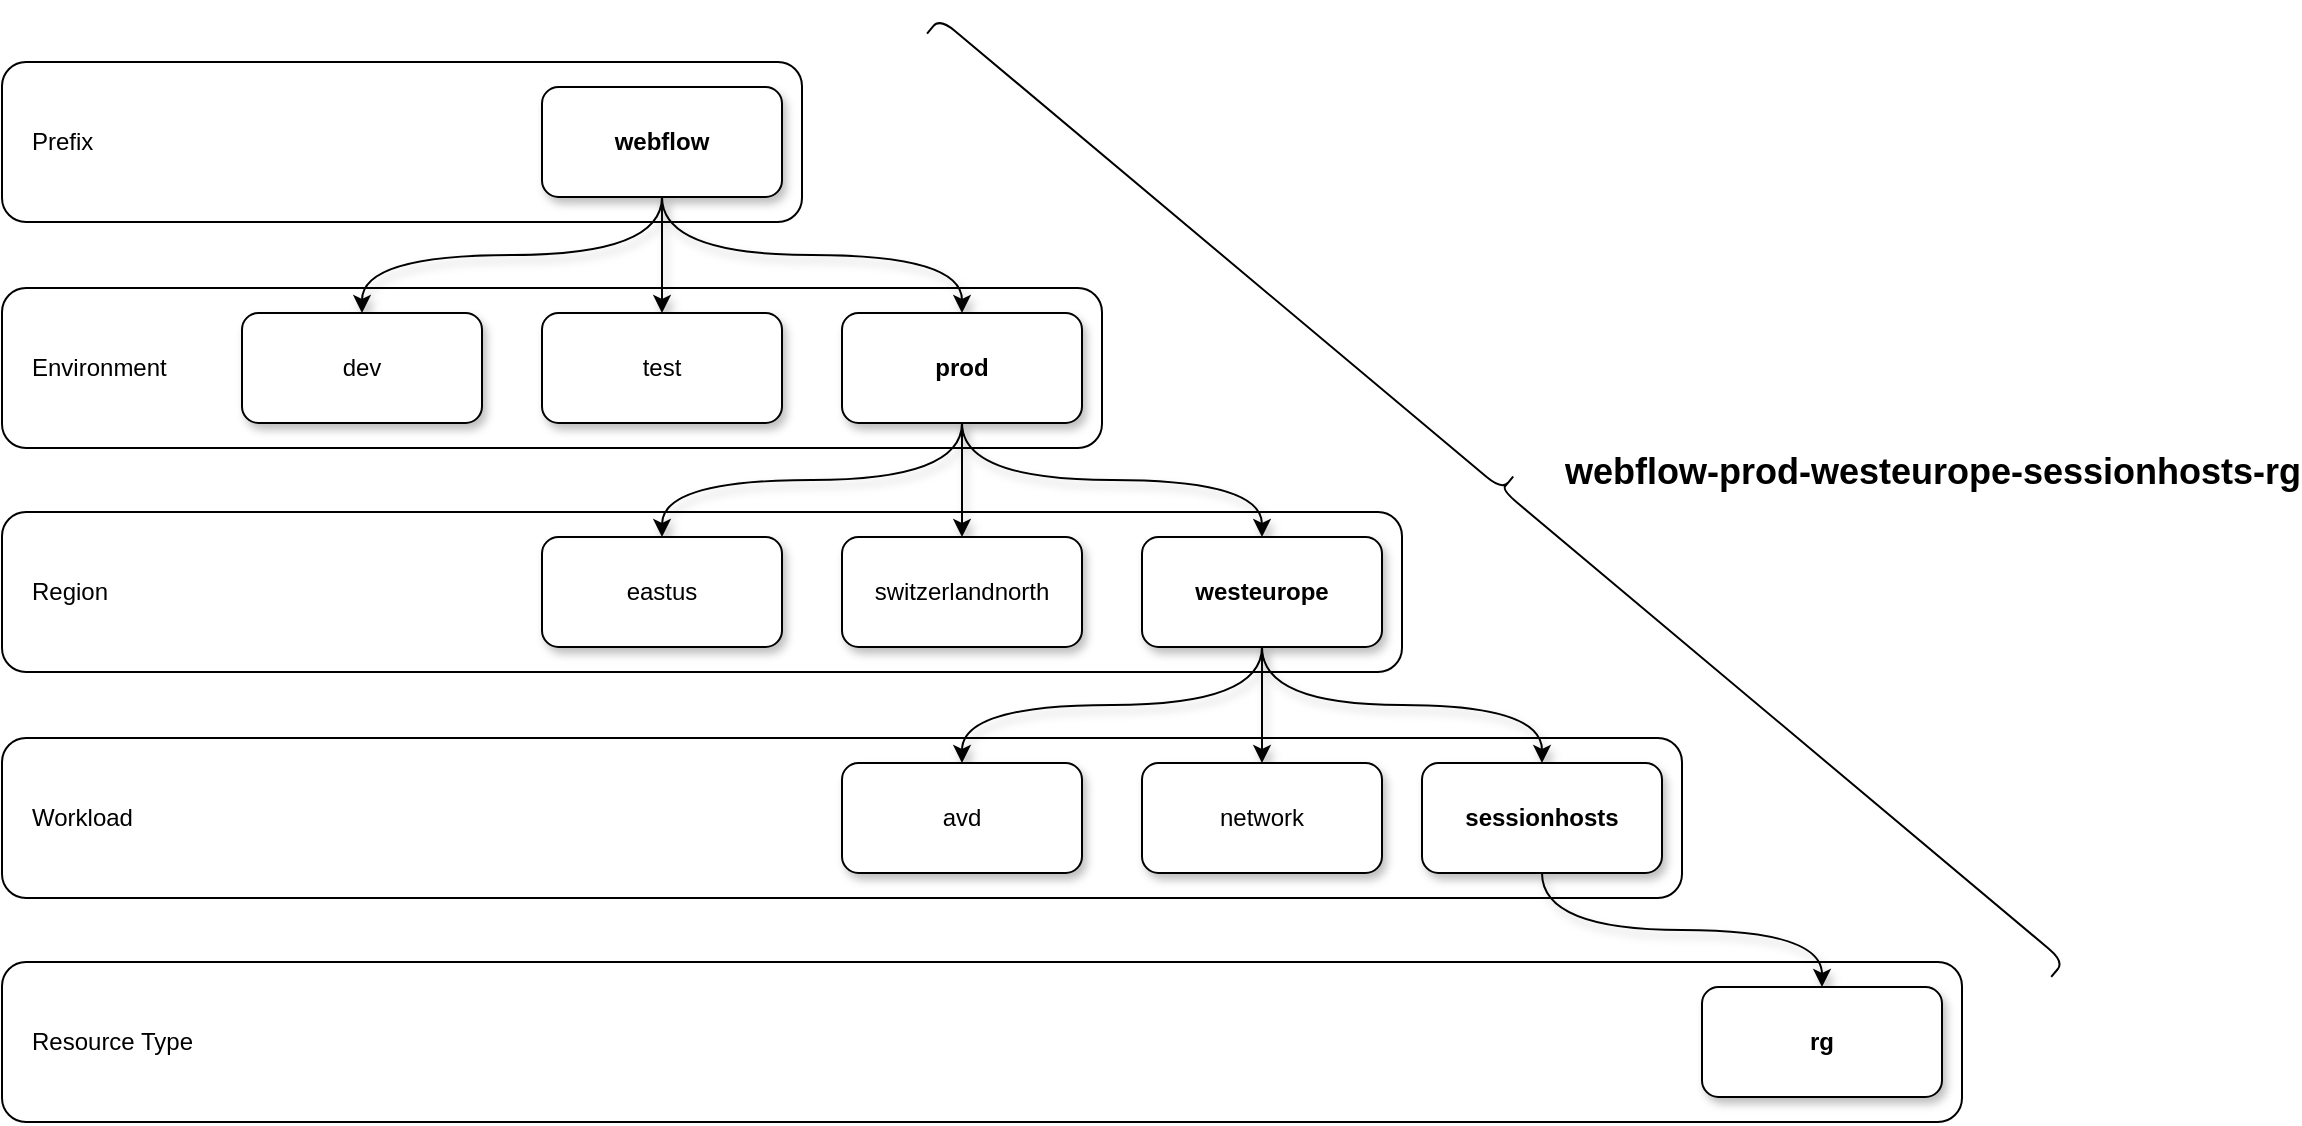 <mxfile version="27.1.6" pages="3">
  <diagram name="resourcegroups" id="-_LWccqno5otxB16wBUi">
    <mxGraphModel dx="1668" dy="889" grid="1" gridSize="10" guides="1" tooltips="1" connect="1" arrows="1" fold="1" page="1" pageScale="1" pageWidth="827" pageHeight="1169" math="0" shadow="0">
      <root>
        <mxCell id="0" />
        <mxCell id="1" parent="0" />
        <mxCell id="Mon_6iK1SjojRYiVnFBE-1" value="Prefix" style="rounded=1;whiteSpace=wrap;html=1;align=left;spacing=15;" vertex="1" parent="1">
          <mxGeometry x="160" y="160" width="400" height="80" as="geometry" />
        </mxCell>
        <mxCell id="Mon_6iK1SjojRYiVnFBE-2" value="Environment" style="rounded=1;whiteSpace=wrap;html=1;strokeColor=default;align=left;verticalAlign=middle;spacing=15;fontFamily=Helvetica;fontSize=12;fontColor=default;fillColor=default;" vertex="1" parent="1">
          <mxGeometry x="160" y="273" width="550" height="80" as="geometry" />
        </mxCell>
        <mxCell id="Mon_6iK1SjojRYiVnFBE-3" value="Region" style="rounded=1;whiteSpace=wrap;html=1;strokeColor=default;align=left;verticalAlign=middle;spacing=15;fontFamily=Helvetica;fontSize=12;fontColor=default;fillColor=default;" vertex="1" parent="1">
          <mxGeometry x="160" y="385" width="700" height="80" as="geometry" />
        </mxCell>
        <mxCell id="Mon_6iK1SjojRYiVnFBE-4" value="Workload" style="rounded=1;whiteSpace=wrap;html=1;strokeColor=default;align=left;verticalAlign=middle;spacing=15;fontFamily=Helvetica;fontSize=12;fontColor=default;fillColor=default;" vertex="1" parent="1">
          <mxGeometry x="160" y="498" width="840" height="80" as="geometry" />
        </mxCell>
        <mxCell id="Mon_6iK1SjojRYiVnFBE-5" value="Resource Type" style="rounded=1;whiteSpace=wrap;html=1;strokeColor=default;align=left;verticalAlign=middle;spacing=15;fontFamily=Helvetica;fontSize=12;fontColor=default;fillColor=default;" vertex="1" parent="1">
          <mxGeometry x="160" y="610" width="980" height="80" as="geometry" />
        </mxCell>
        <mxCell id="Mon_6iK1SjojRYiVnFBE-24" style="edgeStyle=orthogonalEdgeStyle;rounded=0;orthogonalLoop=1;jettySize=auto;html=1;curved=1;exitX=0.5;exitY=1;exitDx=0;exitDy=0;shadow=1;" edge="1" parent="1" source="Mon_6iK1SjojRYiVnFBE-11" target="Mon_6iK1SjojRYiVnFBE-15">
          <mxGeometry relative="1" as="geometry" />
        </mxCell>
        <mxCell id="Mon_6iK1SjojRYiVnFBE-25" style="edgeStyle=orthogonalEdgeStyle;rounded=0;orthogonalLoop=1;jettySize=auto;html=1;entryX=0.5;entryY=0;entryDx=0;entryDy=0;curved=1;shadow=1;" edge="1" parent="1" source="Mon_6iK1SjojRYiVnFBE-11" target="Mon_6iK1SjojRYiVnFBE-12">
          <mxGeometry relative="1" as="geometry" />
        </mxCell>
        <mxCell id="Mon_6iK1SjojRYiVnFBE-26" style="edgeStyle=orthogonalEdgeStyle;rounded=0;orthogonalLoop=1;jettySize=auto;html=1;entryX=0.5;entryY=0;entryDx=0;entryDy=0;exitX=0.5;exitY=1;exitDx=0;exitDy=0;curved=1;shadow=1;" edge="1" parent="1" source="Mon_6iK1SjojRYiVnFBE-11" target="Mon_6iK1SjojRYiVnFBE-13">
          <mxGeometry relative="1" as="geometry" />
        </mxCell>
        <mxCell id="Mon_6iK1SjojRYiVnFBE-11" value="webflow" style="rounded=1;whiteSpace=wrap;html=1;fontStyle=1;shadow=1;" vertex="1" parent="1">
          <mxGeometry x="430" y="172.5" width="120" height="55" as="geometry" />
        </mxCell>
        <mxCell id="Mon_6iK1SjojRYiVnFBE-12" value="test" style="rounded=1;whiteSpace=wrap;html=1;shadow=1;" vertex="1" parent="1">
          <mxGeometry x="430" y="285.5" width="120" height="55" as="geometry" />
        </mxCell>
        <mxCell id="Mon_6iK1SjojRYiVnFBE-27" style="edgeStyle=orthogonalEdgeStyle;rounded=0;orthogonalLoop=1;jettySize=auto;html=1;entryX=0.5;entryY=0;entryDx=0;entryDy=0;curved=1;exitX=0.5;exitY=1;exitDx=0;exitDy=0;shadow=1;" edge="1" parent="1" source="Mon_6iK1SjojRYiVnFBE-13" target="Mon_6iK1SjojRYiVnFBE-18">
          <mxGeometry relative="1" as="geometry" />
        </mxCell>
        <mxCell id="Mon_6iK1SjojRYiVnFBE-28" style="edgeStyle=orthogonalEdgeStyle;rounded=0;orthogonalLoop=1;jettySize=auto;html=1;entryX=0.5;entryY=0;entryDx=0;entryDy=0;curved=1;shadow=1;" edge="1" parent="1" source="Mon_6iK1SjojRYiVnFBE-13" target="Mon_6iK1SjojRYiVnFBE-17">
          <mxGeometry relative="1" as="geometry" />
        </mxCell>
        <mxCell id="Mon_6iK1SjojRYiVnFBE-29" style="edgeStyle=orthogonalEdgeStyle;rounded=0;orthogonalLoop=1;jettySize=auto;html=1;entryX=0.5;entryY=0;entryDx=0;entryDy=0;curved=1;exitX=0.5;exitY=1;exitDx=0;exitDy=0;shadow=1;" edge="1" parent="1" source="Mon_6iK1SjojRYiVnFBE-13" target="Mon_6iK1SjojRYiVnFBE-16">
          <mxGeometry relative="1" as="geometry" />
        </mxCell>
        <mxCell id="Mon_6iK1SjojRYiVnFBE-13" value="prod" style="rounded=1;whiteSpace=wrap;html=1;fontStyle=1;shadow=1;" vertex="1" parent="1">
          <mxGeometry x="580" y="285.5" width="120" height="55" as="geometry" />
        </mxCell>
        <mxCell id="Mon_6iK1SjojRYiVnFBE-15" value="dev" style="rounded=1;whiteSpace=wrap;html=1;shadow=1;" vertex="1" parent="1">
          <mxGeometry x="280" y="285.5" width="120" height="55" as="geometry" />
        </mxCell>
        <mxCell id="Mon_6iK1SjojRYiVnFBE-30" style="edgeStyle=orthogonalEdgeStyle;rounded=0;orthogonalLoop=1;jettySize=auto;html=1;entryX=0.5;entryY=0;entryDx=0;entryDy=0;curved=1;exitX=0.5;exitY=1;exitDx=0;exitDy=0;shadow=1;" edge="1" parent="1" source="Mon_6iK1SjojRYiVnFBE-16" target="Mon_6iK1SjojRYiVnFBE-19">
          <mxGeometry relative="1" as="geometry" />
        </mxCell>
        <mxCell id="Mon_6iK1SjojRYiVnFBE-31" style="edgeStyle=orthogonalEdgeStyle;rounded=0;orthogonalLoop=1;jettySize=auto;html=1;entryX=0.5;entryY=0;entryDx=0;entryDy=0;curved=1;shadow=1;" edge="1" parent="1" source="Mon_6iK1SjojRYiVnFBE-16" target="Mon_6iK1SjojRYiVnFBE-20">
          <mxGeometry relative="1" as="geometry" />
        </mxCell>
        <mxCell id="Mon_6iK1SjojRYiVnFBE-32" style="edgeStyle=orthogonalEdgeStyle;rounded=0;orthogonalLoop=1;jettySize=auto;html=1;entryX=0.5;entryY=0;entryDx=0;entryDy=0;curved=1;exitX=0.5;exitY=1;exitDx=0;exitDy=0;shadow=1;" edge="1" parent="1" source="Mon_6iK1SjojRYiVnFBE-16" target="Mon_6iK1SjojRYiVnFBE-21">
          <mxGeometry relative="1" as="geometry" />
        </mxCell>
        <mxCell id="Mon_6iK1SjojRYiVnFBE-16" value="westeurope" style="rounded=1;whiteSpace=wrap;html=1;fontStyle=1;shadow=1;" vertex="1" parent="1">
          <mxGeometry x="730" y="397.5" width="120" height="55" as="geometry" />
        </mxCell>
        <mxCell id="Mon_6iK1SjojRYiVnFBE-17" value="switzerlandnorth" style="rounded=1;whiteSpace=wrap;html=1;shadow=1;" vertex="1" parent="1">
          <mxGeometry x="580" y="397.5" width="120" height="55" as="geometry" />
        </mxCell>
        <mxCell id="Mon_6iK1SjojRYiVnFBE-18" value="eastus" style="rounded=1;whiteSpace=wrap;html=1;shadow=1;" vertex="1" parent="1">
          <mxGeometry x="430" y="397.5" width="120" height="55" as="geometry" />
        </mxCell>
        <mxCell id="Mon_6iK1SjojRYiVnFBE-19" value="avd" style="rounded=1;whiteSpace=wrap;html=1;fontStyle=0;shadow=1;" vertex="1" parent="1">
          <mxGeometry x="580" y="510.5" width="120" height="55" as="geometry" />
        </mxCell>
        <mxCell id="Mon_6iK1SjojRYiVnFBE-20" value="network" style="rounded=1;whiteSpace=wrap;html=1;fontStyle=0;shadow=1;" vertex="1" parent="1">
          <mxGeometry x="730" y="510.5" width="120" height="55" as="geometry" />
        </mxCell>
        <mxCell id="Mon_6iK1SjojRYiVnFBE-33" style="edgeStyle=orthogonalEdgeStyle;rounded=0;orthogonalLoop=1;jettySize=auto;html=1;entryX=0.5;entryY=0;entryDx=0;entryDy=0;curved=1;exitX=0.5;exitY=1;exitDx=0;exitDy=0;shadow=1;" edge="1" parent="1" source="Mon_6iK1SjojRYiVnFBE-21" target="Mon_6iK1SjojRYiVnFBE-23">
          <mxGeometry relative="1" as="geometry" />
        </mxCell>
        <mxCell id="Mon_6iK1SjojRYiVnFBE-21" value="sessionhosts" style="rounded=1;whiteSpace=wrap;html=1;fontStyle=1;shadow=1;" vertex="1" parent="1">
          <mxGeometry x="870" y="510.5" width="120" height="55" as="geometry" />
        </mxCell>
        <mxCell id="Mon_6iK1SjojRYiVnFBE-23" value="rg" style="rounded=1;whiteSpace=wrap;html=1;fontStyle=1;shadow=1;" vertex="1" parent="1">
          <mxGeometry x="1010" y="622.5" width="120" height="55" as="geometry" />
        </mxCell>
        <mxCell id="Mon_6iK1SjojRYiVnFBE-34" value="" style="shape=curlyBracket;whiteSpace=wrap;html=1;rounded=1;flipH=1;labelPosition=right;verticalLabelPosition=middle;align=left;verticalAlign=middle;rotation=-50;" vertex="1" parent="1">
          <mxGeometry x="900" y="7.11" width="20" height="733.73" as="geometry" />
        </mxCell>
        <mxCell id="Mon_6iK1SjojRYiVnFBE-35" value="webflow-prod-westeurope-sessionhosts-rg" style="text;html=1;align=center;verticalAlign=middle;resizable=0;points=[];autosize=1;strokeColor=none;fillColor=none;fontSize=18;fontStyle=1" vertex="1" parent="1">
          <mxGeometry x="945" y="345" width="360" height="40" as="geometry" />
        </mxCell>
      </root>
    </mxGraphModel>
  </diagram>
  <diagram id="yZAfL-JHrDDg_srCCLXH" name="resource">
    <mxGraphModel dx="1418" dy="756" grid="1" gridSize="10" guides="1" tooltips="1" connect="1" arrows="1" fold="1" page="1" pageScale="1" pageWidth="827" pageHeight="1169" math="0" shadow="0">
      <root>
        <mxCell id="0" />
        <mxCell id="1" parent="0" />
        <mxCell id="RcgPg3QWhEkQLm2hiTb7-1" value="Prefix" style="rounded=1;whiteSpace=wrap;html=1;align=left;spacing=15;" parent="1" vertex="1">
          <mxGeometry x="50" y="579.502" width="400" height="80" as="geometry" />
        </mxCell>
        <mxCell id="RcgPg3QWhEkQLm2hiTb7-2" value="Environment" style="rounded=1;whiteSpace=wrap;html=1;strokeColor=default;align=left;verticalAlign=middle;spacing=15;fontFamily=Helvetica;fontSize=12;fontColor=default;fillColor=default;" parent="1" vertex="1">
          <mxGeometry x="50" y="692.502" width="550" height="80" as="geometry" />
        </mxCell>
        <mxCell id="RcgPg3QWhEkQLm2hiTb7-3" value="Region" style="rounded=1;whiteSpace=wrap;html=1;strokeColor=default;align=left;verticalAlign=middle;spacing=15;fontFamily=Helvetica;fontSize=12;fontColor=default;fillColor=default;" parent="1" vertex="1">
          <mxGeometry x="50" y="804.502" width="700" height="80" as="geometry" />
        </mxCell>
        <mxCell id="RcgPg3QWhEkQLm2hiTb7-4" value="Workload" style="rounded=1;whiteSpace=wrap;html=1;strokeColor=default;align=left;verticalAlign=middle;spacing=15;fontFamily=Helvetica;fontSize=12;fontColor=default;fillColor=default;" parent="1" vertex="1">
          <mxGeometry x="50" y="917.502" width="840" height="80" as="geometry" />
        </mxCell>
        <mxCell id="RcgPg3QWhEkQLm2hiTb7-5" value="Resource Type" style="rounded=1;whiteSpace=wrap;html=1;strokeColor=default;align=left;verticalAlign=middle;spacing=15;fontFamily=Helvetica;fontSize=12;fontColor=default;fillColor=default;" parent="1" vertex="1">
          <mxGeometry x="50" y="1029.502" width="980" height="80" as="geometry" />
        </mxCell>
        <mxCell id="RcgPg3QWhEkQLm2hiTb7-6" style="edgeStyle=orthogonalEdgeStyle;rounded=0;orthogonalLoop=1;jettySize=auto;html=1;curved=1;exitX=0.5;exitY=1;exitDx=0;exitDy=0;shadow=1;" parent="1" source="RcgPg3QWhEkQLm2hiTb7-9" target="RcgPg3QWhEkQLm2hiTb7-15" edge="1">
          <mxGeometry relative="1" as="geometry" />
        </mxCell>
        <mxCell id="RcgPg3QWhEkQLm2hiTb7-7" style="edgeStyle=orthogonalEdgeStyle;rounded=0;orthogonalLoop=1;jettySize=auto;html=1;entryX=0.5;entryY=0;entryDx=0;entryDy=0;curved=1;shadow=1;" parent="1" source="RcgPg3QWhEkQLm2hiTb7-9" target="RcgPg3QWhEkQLm2hiTb7-10" edge="1">
          <mxGeometry relative="1" as="geometry" />
        </mxCell>
        <mxCell id="RcgPg3QWhEkQLm2hiTb7-8" style="edgeStyle=orthogonalEdgeStyle;rounded=0;orthogonalLoop=1;jettySize=auto;html=1;entryX=0.5;entryY=0;entryDx=0;entryDy=0;exitX=0.5;exitY=1;exitDx=0;exitDy=0;curved=1;shadow=1;" parent="1" source="RcgPg3QWhEkQLm2hiTb7-9" target="RcgPg3QWhEkQLm2hiTb7-14" edge="1">
          <mxGeometry relative="1" as="geometry" />
        </mxCell>
        <mxCell id="RcgPg3QWhEkQLm2hiTb7-9" value="webflow" style="rounded=1;whiteSpace=wrap;html=1;fontStyle=1;shadow=1;" parent="1" vertex="1">
          <mxGeometry x="320" y="592.002" width="120" height="55" as="geometry" />
        </mxCell>
        <mxCell id="RcgPg3QWhEkQLm2hiTb7-10" value="test" style="rounded=1;whiteSpace=wrap;html=1;shadow=1;" parent="1" vertex="1">
          <mxGeometry x="320" y="705.002" width="120" height="55" as="geometry" />
        </mxCell>
        <mxCell id="RcgPg3QWhEkQLm2hiTb7-11" style="edgeStyle=orthogonalEdgeStyle;rounded=0;orthogonalLoop=1;jettySize=auto;html=1;entryX=0.5;entryY=0;entryDx=0;entryDy=0;curved=1;exitX=0.5;exitY=1;exitDx=0;exitDy=0;shadow=1;" parent="1" source="RcgPg3QWhEkQLm2hiTb7-14" target="RcgPg3QWhEkQLm2hiTb7-21" edge="1">
          <mxGeometry relative="1" as="geometry" />
        </mxCell>
        <mxCell id="RcgPg3QWhEkQLm2hiTb7-12" style="edgeStyle=orthogonalEdgeStyle;rounded=0;orthogonalLoop=1;jettySize=auto;html=1;entryX=0.5;entryY=0;entryDx=0;entryDy=0;curved=1;shadow=1;" parent="1" source="RcgPg3QWhEkQLm2hiTb7-14" target="RcgPg3QWhEkQLm2hiTb7-20" edge="1">
          <mxGeometry relative="1" as="geometry" />
        </mxCell>
        <mxCell id="RcgPg3QWhEkQLm2hiTb7-13" style="edgeStyle=orthogonalEdgeStyle;rounded=0;orthogonalLoop=1;jettySize=auto;html=1;entryX=0.5;entryY=0;entryDx=0;entryDy=0;curved=1;exitX=0.5;exitY=1;exitDx=0;exitDy=0;shadow=1;" parent="1" source="RcgPg3QWhEkQLm2hiTb7-14" target="RcgPg3QWhEkQLm2hiTb7-19" edge="1">
          <mxGeometry relative="1" as="geometry" />
        </mxCell>
        <mxCell id="RcgPg3QWhEkQLm2hiTb7-14" value="prod" style="rounded=1;whiteSpace=wrap;html=1;fontStyle=1;shadow=1;" parent="1" vertex="1">
          <mxGeometry x="470" y="705.002" width="120" height="55" as="geometry" />
        </mxCell>
        <mxCell id="RcgPg3QWhEkQLm2hiTb7-15" value="dev" style="rounded=1;whiteSpace=wrap;html=1;shadow=1;" parent="1" vertex="1">
          <mxGeometry x="170" y="705.002" width="120" height="55" as="geometry" />
        </mxCell>
        <mxCell id="RcgPg3QWhEkQLm2hiTb7-16" style="edgeStyle=orthogonalEdgeStyle;rounded=0;orthogonalLoop=1;jettySize=auto;html=1;entryX=0.5;entryY=0;entryDx=0;entryDy=0;curved=1;exitX=0.5;exitY=1;exitDx=0;exitDy=0;shadow=1;" parent="1" source="RcgPg3QWhEkQLm2hiTb7-19" target="RcgPg3QWhEkQLm2hiTb7-22" edge="1">
          <mxGeometry relative="1" as="geometry" />
        </mxCell>
        <mxCell id="RcgPg3QWhEkQLm2hiTb7-17" style="edgeStyle=orthogonalEdgeStyle;rounded=0;orthogonalLoop=1;jettySize=auto;html=1;entryX=0.5;entryY=0;entryDx=0;entryDy=0;curved=1;shadow=1;" parent="1" source="RcgPg3QWhEkQLm2hiTb7-19" target="RcgPg3QWhEkQLm2hiTb7-23" edge="1">
          <mxGeometry relative="1" as="geometry" />
        </mxCell>
        <mxCell id="RcgPg3QWhEkQLm2hiTb7-18" style="edgeStyle=orthogonalEdgeStyle;rounded=0;orthogonalLoop=1;jettySize=auto;html=1;entryX=0.5;entryY=0;entryDx=0;entryDy=0;curved=1;exitX=0.5;exitY=1;exitDx=0;exitDy=0;shadow=1;" parent="1" source="RcgPg3QWhEkQLm2hiTb7-19" target="RcgPg3QWhEkQLm2hiTb7-25" edge="1">
          <mxGeometry relative="1" as="geometry" />
        </mxCell>
        <mxCell id="RcgPg3QWhEkQLm2hiTb7-19" value="westeurope" style="rounded=1;whiteSpace=wrap;html=1;fontStyle=1;shadow=1;" parent="1" vertex="1">
          <mxGeometry x="620" y="817.002" width="120" height="55" as="geometry" />
        </mxCell>
        <mxCell id="RcgPg3QWhEkQLm2hiTb7-20" value="switzerlandnorth" style="rounded=1;whiteSpace=wrap;html=1;shadow=1;" parent="1" vertex="1">
          <mxGeometry x="470" y="817.002" width="120" height="55" as="geometry" />
        </mxCell>
        <mxCell id="RcgPg3QWhEkQLm2hiTb7-21" value="eastus" style="rounded=1;whiteSpace=wrap;html=1;shadow=1;" parent="1" vertex="1">
          <mxGeometry x="320" y="817.002" width="120" height="55" as="geometry" />
        </mxCell>
        <mxCell id="RcgPg3QWhEkQLm2hiTb7-22" value="sessionhosts" style="rounded=1;whiteSpace=wrap;html=1;fontStyle=0;shadow=1;" parent="1" vertex="1">
          <mxGeometry x="470" y="930.002" width="120" height="55" as="geometry" />
        </mxCell>
        <mxCell id="RcgPg3QWhEkQLm2hiTb7-23" value="network" style="rounded=1;whiteSpace=wrap;html=1;fontStyle=0;shadow=1;" parent="1" vertex="1">
          <mxGeometry x="620" y="930.002" width="120" height="55" as="geometry" />
        </mxCell>
        <mxCell id="RcgPg3QWhEkQLm2hiTb7-24" style="edgeStyle=orthogonalEdgeStyle;rounded=0;orthogonalLoop=1;jettySize=auto;html=1;entryX=0.5;entryY=0;entryDx=0;entryDy=0;curved=1;exitX=0.5;exitY=1;exitDx=0;exitDy=0;shadow=1;strokeColor=default;align=center;verticalAlign=middle;fontFamily=Helvetica;fontSize=11;fontColor=default;labelBackgroundColor=default;endArrow=classic;" parent="1" source="RcgPg3QWhEkQLm2hiTb7-25" target="RcgPg3QWhEkQLm2hiTb7-26" edge="1">
          <mxGeometry relative="1" as="geometry" />
        </mxCell>
        <mxCell id="RcgPg3QWhEkQLm2hiTb7-31" style="edgeStyle=orthogonalEdgeStyle;rounded=0;orthogonalLoop=1;jettySize=auto;html=1;entryX=0.5;entryY=0;entryDx=0;entryDy=0;shadow=1;strokeColor=default;align=center;verticalAlign=middle;fontFamily=Helvetica;fontSize=11;fontColor=default;labelBackgroundColor=default;endArrow=classic;curved=1;" parent="1" source="RcgPg3QWhEkQLm2hiTb7-25" target="RcgPg3QWhEkQLm2hiTb7-29" edge="1">
          <mxGeometry relative="1" as="geometry" />
        </mxCell>
        <mxCell id="RcgPg3QWhEkQLm2hiTb7-32" style="edgeStyle=orthogonalEdgeStyle;rounded=0;orthogonalLoop=1;jettySize=auto;html=1;entryX=0.5;entryY=0;entryDx=0;entryDy=0;shadow=1;strokeColor=default;align=center;verticalAlign=middle;fontFamily=Helvetica;fontSize=11;fontColor=default;labelBackgroundColor=default;endArrow=classic;curved=1;exitX=0.5;exitY=1;exitDx=0;exitDy=0;" parent="1" source="RcgPg3QWhEkQLm2hiTb7-25" target="RcgPg3QWhEkQLm2hiTb7-30" edge="1">
          <mxGeometry relative="1" as="geometry" />
        </mxCell>
        <mxCell id="RcgPg3QWhEkQLm2hiTb7-25" value="avd" style="rounded=1;whiteSpace=wrap;html=1;fontStyle=1;shadow=1;" parent="1" vertex="1">
          <mxGeometry x="760" y="930.002" width="120" height="55" as="geometry" />
        </mxCell>
        <mxCell id="RcgPg3QWhEkQLm2hiTb7-26" value="hostpool" style="rounded=1;whiteSpace=wrap;html=1;fontStyle=1;shadow=1;" parent="1" vertex="1">
          <mxGeometry x="900" y="1042.002" width="120" height="55" as="geometry" />
        </mxCell>
        <mxCell id="RcgPg3QWhEkQLm2hiTb7-27" value="" style="shape=curlyBracket;whiteSpace=wrap;html=1;rounded=1;flipH=1;labelPosition=right;verticalLabelPosition=middle;align=left;verticalAlign=middle;rotation=-50;" parent="1" vertex="1">
          <mxGeometry x="790" y="426.612" width="20" height="733.73" as="geometry" />
        </mxCell>
        <mxCell id="RcgPg3QWhEkQLm2hiTb7-28" value="webflow-prod-westeurope-avd-hostpool" style="text;html=1;align=center;verticalAlign=middle;resizable=0;points=[];autosize=1;strokeColor=none;fillColor=none;fontSize=18;fontStyle=1" parent="1" vertex="1">
          <mxGeometry x="845" y="764.502" width="340" height="40" as="geometry" />
        </mxCell>
        <mxCell id="RcgPg3QWhEkQLm2hiTb7-29" value="workspace" style="rounded=1;whiteSpace=wrap;html=1;fontStyle=0;shadow=1;" parent="1" vertex="1">
          <mxGeometry x="760" y="1042" width="120" height="55" as="geometry" />
        </mxCell>
        <mxCell id="RcgPg3QWhEkQLm2hiTb7-30" value="appgroup" style="rounded=1;whiteSpace=wrap;html=1;fontStyle=0;shadow=1;" parent="1" vertex="1">
          <mxGeometry x="620" y="1042" width="120" height="55" as="geometry" />
        </mxCell>
        <mxCell id="RcgPg3QWhEkQLm2hiTb7-33" value="Instance" style="rounded=1;whiteSpace=wrap;html=1;strokeColor=default;align=left;verticalAlign=middle;spacing=15;fontFamily=Helvetica;fontSize=12;fontColor=default;fillColor=default;fontStyle=2;dashed=1;dashPattern=8 8;" parent="1" vertex="1">
          <mxGeometry x="50" y="1140" width="1120" height="80" as="geometry" />
        </mxCell>
        <mxCell id="RcgPg3QWhEkQLm2hiTb7-35" value="001" style="rounded=1;whiteSpace=wrap;html=1;fontStyle=2;shadow=1;dashed=1;dashPattern=8 8;" parent="1" vertex="1">
          <mxGeometry x="1040" y="1152.5" width="120" height="55" as="geometry" />
        </mxCell>
        <mxCell id="RcgPg3QWhEkQLm2hiTb7-36" style="edgeStyle=orthogonalEdgeStyle;rounded=0;orthogonalLoop=1;jettySize=auto;html=1;entryX=0.5;entryY=0;entryDx=0;entryDy=0;shadow=1;strokeColor=default;align=center;verticalAlign=middle;fontFamily=Helvetica;fontSize=11;fontColor=default;labelBackgroundColor=default;endArrow=classic;curved=1;exitX=0.5;exitY=1;exitDx=0;exitDy=0;" parent="1" source="RcgPg3QWhEkQLm2hiTb7-26" target="RcgPg3QWhEkQLm2hiTb7-35" edge="1">
          <mxGeometry relative="1" as="geometry" />
        </mxCell>
        <mxCell id="RcgPg3QWhEkQLm2hiTb7-37" value="" style="shape=curlyBracket;whiteSpace=wrap;html=1;rounded=1;flipH=1;labelPosition=right;verticalLabelPosition=middle;align=left;verticalAlign=middle;rotation=-50;dashed=1;" parent="1" vertex="1">
          <mxGeometry x="1155.51" y="998.1" width="20" height="200" as="geometry" />
        </mxCell>
      </root>
    </mxGraphModel>
  </diagram>
  <diagram id="M5vvzqDkFdadYuJb7pvT" name="avatar">
    <mxGraphModel dx="1350" dy="720" grid="1" gridSize="10" guides="1" tooltips="1" connect="1" arrows="1" fold="1" page="1" pageScale="1" pageWidth="827" pageHeight="1169" math="0" shadow="0">
      <root>
        <mxCell id="0" />
        <mxCell id="1" parent="0" />
        <mxCell id="t35xv_pp_AI4C0QZPNr3-1" value="" style="shape=image;verticalLabelPosition=bottom;labelBackgroundColor=default;verticalAlign=top;aspect=fixed;imageAspect=0;image=https://upload.wikimedia.org/wikipedia/commons/thumb/f/fa/Microsoft_Azure.svg/1200px-Microsoft_Azure.svg.png;rotation=0;" vertex="1" parent="1">
          <mxGeometry x="110" y="450" width="180" height="180" as="geometry" />
        </mxCell>
        <mxCell id="t35xv_pp_AI4C0QZPNr3-2" value="&lt;font style=&quot;font-size: 120px;&quot;&gt;B&lt;/font&gt;" style="text;html=1;align=center;verticalAlign=middle;whiteSpace=wrap;rounded=0;strokeWidth=7;fontSize=11;textShadow=1;fontStyle=1;rotation=0;fontColor=#34B5EC;fillColor=none;labelBackgroundColor=none;labelBorderColor=none;" vertex="1" parent="1">
          <mxGeometry x="240" y="510" width="150" height="130" as="geometry" />
        </mxCell>
        <mxCell id="t35xv_pp_AI4C0QZPNr3-3" value="&lt;font style=&quot;font-size: 120px;&quot;&gt;C&lt;/font&gt;" style="text;html=1;align=center;verticalAlign=middle;whiteSpace=wrap;rounded=0;strokeWidth=7;fontSize=11;textShadow=1;fontStyle=1;rotation=30;fontColor=#34B5EC;fillColor=none;labelBackgroundColor=none;labelBorderColor=none;" vertex="1" parent="1">
          <mxGeometry x="320" y="540" width="140" height="120" as="geometry" />
        </mxCell>
        <mxCell id="t35xv_pp_AI4C0QZPNr3-4" value="&lt;font style=&quot;font-size: 120px;&quot;&gt;.&lt;/font&gt;" style="text;html=1;align=center;verticalAlign=middle;whiteSpace=wrap;rounded=0;strokeWidth=7;fontSize=11;textShadow=1;fontStyle=1;rotation=30;fontColor=#34B5EC;fillColor=none;labelBackgroundColor=none;labelBorderColor=none;" vertex="1" parent="1">
          <mxGeometry x="423" y="660" width="54" height="30" as="geometry" />
        </mxCell>
        <mxCell id="t35xv_pp_AI4C0QZPNr3-5" value="&lt;font style=&quot;font-size: 120px;&quot;&gt;.&lt;/font&gt;" style="text;html=1;align=center;verticalAlign=middle;whiteSpace=wrap;rounded=0;strokeWidth=7;fontSize=11;textShadow=1;fontStyle=1;rotation=55;fontColor=#34B5EC;fillColor=none;labelBackgroundColor=none;labelBorderColor=none;" vertex="1" parent="1">
          <mxGeometry x="430" y="610" width="40" height="37.21" as="geometry" />
        </mxCell>
        <mxCell id="t35xv_pp_AI4C0QZPNr3-6" value="&lt;font style=&quot;font-size: 120px;&quot;&gt;.&lt;/font&gt;" style="text;html=1;align=center;verticalAlign=middle;whiteSpace=wrap;rounded=0;strokeWidth=7;fontSize=11;textShadow=1;fontStyle=1;rotation=105;fontColor=#34B5EC;fillColor=none;labelBackgroundColor=none;labelBorderColor=none;" vertex="1" parent="1">
          <mxGeometry x="440" y="670" width="50" height="30.01" as="geometry" />
        </mxCell>
      </root>
    </mxGraphModel>
  </diagram>
</mxfile>

